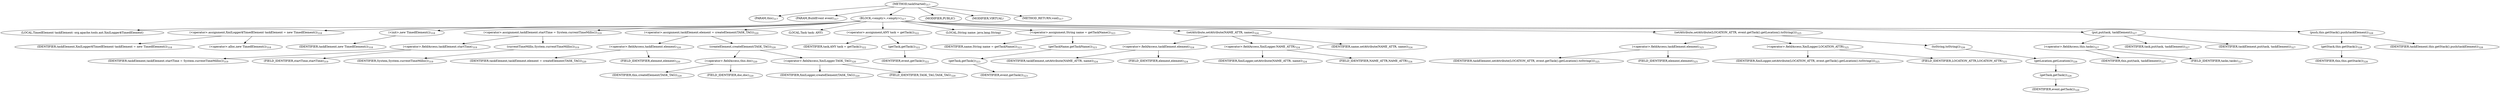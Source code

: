 digraph "taskStarted" {  
"645" [label = <(METHOD,taskStarted)<SUB>317</SUB>> ]
"31" [label = <(PARAM,this)<SUB>317</SUB>> ]
"646" [label = <(PARAM,BuildEvent event)<SUB>317</SUB>> ]
"647" [label = <(BLOCK,&lt;empty&gt;,&lt;empty&gt;)<SUB>317</SUB>> ]
"29" [label = <(LOCAL,TimedElement taskElement: org.apache.tools.ant.XmlLogger$TimedElement)> ]
"648" [label = <(&lt;operator&gt;.assignment,XmlLogger$TimedElement taskElement = new TimedElement())<SUB>318</SUB>> ]
"649" [label = <(IDENTIFIER,taskElement,XmlLogger$TimedElement taskElement = new TimedElement())<SUB>318</SUB>> ]
"650" [label = <(&lt;operator&gt;.alloc,new TimedElement())<SUB>318</SUB>> ]
"651" [label = <(&lt;init&gt;,new TimedElement())<SUB>318</SUB>> ]
"28" [label = <(IDENTIFIER,taskElement,new TimedElement())<SUB>318</SUB>> ]
"652" [label = <(&lt;operator&gt;.assignment,taskElement.startTime = System.currentTimeMillis())<SUB>319</SUB>> ]
"653" [label = <(&lt;operator&gt;.fieldAccess,taskElement.startTime)<SUB>319</SUB>> ]
"654" [label = <(IDENTIFIER,taskElement,taskElement.startTime = System.currentTimeMillis())<SUB>319</SUB>> ]
"655" [label = <(FIELD_IDENTIFIER,startTime,startTime)<SUB>319</SUB>> ]
"656" [label = <(currentTimeMillis,System.currentTimeMillis())<SUB>319</SUB>> ]
"657" [label = <(IDENTIFIER,System,System.currentTimeMillis())<SUB>319</SUB>> ]
"658" [label = <(&lt;operator&gt;.assignment,taskElement.element = createElement(TASK_TAG))<SUB>320</SUB>> ]
"659" [label = <(&lt;operator&gt;.fieldAccess,taskElement.element)<SUB>320</SUB>> ]
"660" [label = <(IDENTIFIER,taskElement,taskElement.element = createElement(TASK_TAG))<SUB>320</SUB>> ]
"661" [label = <(FIELD_IDENTIFIER,element,element)<SUB>320</SUB>> ]
"662" [label = <(createElement,createElement(TASK_TAG))<SUB>320</SUB>> ]
"663" [label = <(&lt;operator&gt;.fieldAccess,this.doc)<SUB>320</SUB>> ]
"664" [label = <(IDENTIFIER,this,createElement(TASK_TAG))<SUB>320</SUB>> ]
"665" [label = <(FIELD_IDENTIFIER,doc,doc)<SUB>320</SUB>> ]
"666" [label = <(&lt;operator&gt;.fieldAccess,XmlLogger.TASK_TAG)<SUB>320</SUB>> ]
"667" [label = <(IDENTIFIER,XmlLogger,createElement(TASK_TAG))<SUB>320</SUB>> ]
"668" [label = <(FIELD_IDENTIFIER,TASK_TAG,TASK_TAG)<SUB>320</SUB>> ]
"669" [label = <(LOCAL,Task task: ANY)> ]
"670" [label = <(&lt;operator&gt;.assignment,ANY task = getTask())<SUB>322</SUB>> ]
"671" [label = <(IDENTIFIER,task,ANY task = getTask())<SUB>322</SUB>> ]
"672" [label = <(getTask,getTask())<SUB>322</SUB>> ]
"673" [label = <(IDENTIFIER,event,getTask())<SUB>322</SUB>> ]
"674" [label = <(LOCAL,String name: java.lang.String)> ]
"675" [label = <(&lt;operator&gt;.assignment,String name = getTaskName())<SUB>323</SUB>> ]
"676" [label = <(IDENTIFIER,name,String name = getTaskName())<SUB>323</SUB>> ]
"677" [label = <(getTaskName,getTaskName())<SUB>323</SUB>> ]
"678" [label = <(getTask,getTask())<SUB>323</SUB>> ]
"679" [label = <(IDENTIFIER,event,getTask())<SUB>323</SUB>> ]
"680" [label = <(setAttribute,setAttribute(NAME_ATTR, name))<SUB>324</SUB>> ]
"681" [label = <(&lt;operator&gt;.fieldAccess,taskElement.element)<SUB>324</SUB>> ]
"682" [label = <(IDENTIFIER,taskElement,setAttribute(NAME_ATTR, name))<SUB>324</SUB>> ]
"683" [label = <(FIELD_IDENTIFIER,element,element)<SUB>324</SUB>> ]
"684" [label = <(&lt;operator&gt;.fieldAccess,XmlLogger.NAME_ATTR)<SUB>324</SUB>> ]
"685" [label = <(IDENTIFIER,XmlLogger,setAttribute(NAME_ATTR, name))<SUB>324</SUB>> ]
"686" [label = <(FIELD_IDENTIFIER,NAME_ATTR,NAME_ATTR)<SUB>324</SUB>> ]
"687" [label = <(IDENTIFIER,name,setAttribute(NAME_ATTR, name))<SUB>324</SUB>> ]
"688" [label = <(setAttribute,setAttribute(LOCATION_ATTR, event.getTask().getLocation().toString()))<SUB>325</SUB>> ]
"689" [label = <(&lt;operator&gt;.fieldAccess,taskElement.element)<SUB>325</SUB>> ]
"690" [label = <(IDENTIFIER,taskElement,setAttribute(LOCATION_ATTR, event.getTask().getLocation().toString()))<SUB>325</SUB>> ]
"691" [label = <(FIELD_IDENTIFIER,element,element)<SUB>325</SUB>> ]
"692" [label = <(&lt;operator&gt;.fieldAccess,XmlLogger.LOCATION_ATTR)<SUB>325</SUB>> ]
"693" [label = <(IDENTIFIER,XmlLogger,setAttribute(LOCATION_ATTR, event.getTask().getLocation().toString()))<SUB>325</SUB>> ]
"694" [label = <(FIELD_IDENTIFIER,LOCATION_ATTR,LOCATION_ATTR)<SUB>325</SUB>> ]
"695" [label = <(toString,toString())<SUB>326</SUB>> ]
"696" [label = <(getLocation,getLocation())<SUB>326</SUB>> ]
"697" [label = <(getTask,getTask())<SUB>326</SUB>> ]
"698" [label = <(IDENTIFIER,event,getTask())<SUB>326</SUB>> ]
"699" [label = <(put,put(task, taskElement))<SUB>327</SUB>> ]
"700" [label = <(&lt;operator&gt;.fieldAccess,this.tasks)<SUB>327</SUB>> ]
"701" [label = <(IDENTIFIER,this,put(task, taskElement))<SUB>327</SUB>> ]
"702" [label = <(FIELD_IDENTIFIER,tasks,tasks)<SUB>327</SUB>> ]
"703" [label = <(IDENTIFIER,task,put(task, taskElement))<SUB>327</SUB>> ]
"704" [label = <(IDENTIFIER,taskElement,put(task, taskElement))<SUB>327</SUB>> ]
"705" [label = <(push,this.getStack().push(taskElement))<SUB>328</SUB>> ]
"706" [label = <(getStack,this.getStack())<SUB>328</SUB>> ]
"30" [label = <(IDENTIFIER,this,this.getStack())<SUB>328</SUB>> ]
"707" [label = <(IDENTIFIER,taskElement,this.getStack().push(taskElement))<SUB>328</SUB>> ]
"708" [label = <(MODIFIER,PUBLIC)> ]
"709" [label = <(MODIFIER,VIRTUAL)> ]
"710" [label = <(METHOD_RETURN,void)<SUB>317</SUB>> ]
  "645" -> "31" 
  "645" -> "646" 
  "645" -> "647" 
  "645" -> "708" 
  "645" -> "709" 
  "645" -> "710" 
  "647" -> "29" 
  "647" -> "648" 
  "647" -> "651" 
  "647" -> "652" 
  "647" -> "658" 
  "647" -> "669" 
  "647" -> "670" 
  "647" -> "674" 
  "647" -> "675" 
  "647" -> "680" 
  "647" -> "688" 
  "647" -> "699" 
  "647" -> "705" 
  "648" -> "649" 
  "648" -> "650" 
  "651" -> "28" 
  "652" -> "653" 
  "652" -> "656" 
  "653" -> "654" 
  "653" -> "655" 
  "656" -> "657" 
  "658" -> "659" 
  "658" -> "662" 
  "659" -> "660" 
  "659" -> "661" 
  "662" -> "663" 
  "662" -> "666" 
  "663" -> "664" 
  "663" -> "665" 
  "666" -> "667" 
  "666" -> "668" 
  "670" -> "671" 
  "670" -> "672" 
  "672" -> "673" 
  "675" -> "676" 
  "675" -> "677" 
  "677" -> "678" 
  "678" -> "679" 
  "680" -> "681" 
  "680" -> "684" 
  "680" -> "687" 
  "681" -> "682" 
  "681" -> "683" 
  "684" -> "685" 
  "684" -> "686" 
  "688" -> "689" 
  "688" -> "692" 
  "688" -> "695" 
  "689" -> "690" 
  "689" -> "691" 
  "692" -> "693" 
  "692" -> "694" 
  "695" -> "696" 
  "696" -> "697" 
  "697" -> "698" 
  "699" -> "700" 
  "699" -> "703" 
  "699" -> "704" 
  "700" -> "701" 
  "700" -> "702" 
  "705" -> "706" 
  "705" -> "707" 
  "706" -> "30" 
}
